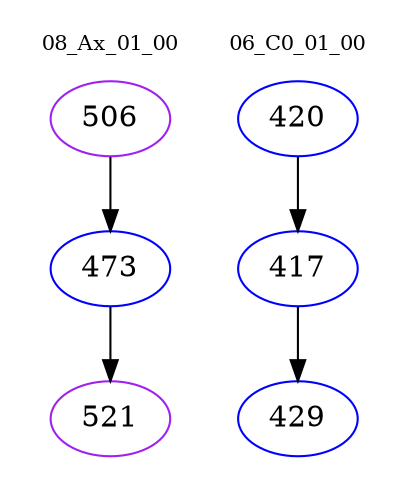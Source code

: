 digraph{
subgraph cluster_0 {
color = white
label = "08_Ax_01_00";
fontsize=10;
T0_506 [label="506", color="purple"]
T0_506 -> T0_473 [color="black"]
T0_473 [label="473", color="blue"]
T0_473 -> T0_521 [color="black"]
T0_521 [label="521", color="purple"]
}
subgraph cluster_1 {
color = white
label = "06_C0_01_00";
fontsize=10;
T1_420 [label="420", color="blue"]
T1_420 -> T1_417 [color="black"]
T1_417 [label="417", color="blue"]
T1_417 -> T1_429 [color="black"]
T1_429 [label="429", color="blue"]
}
}
